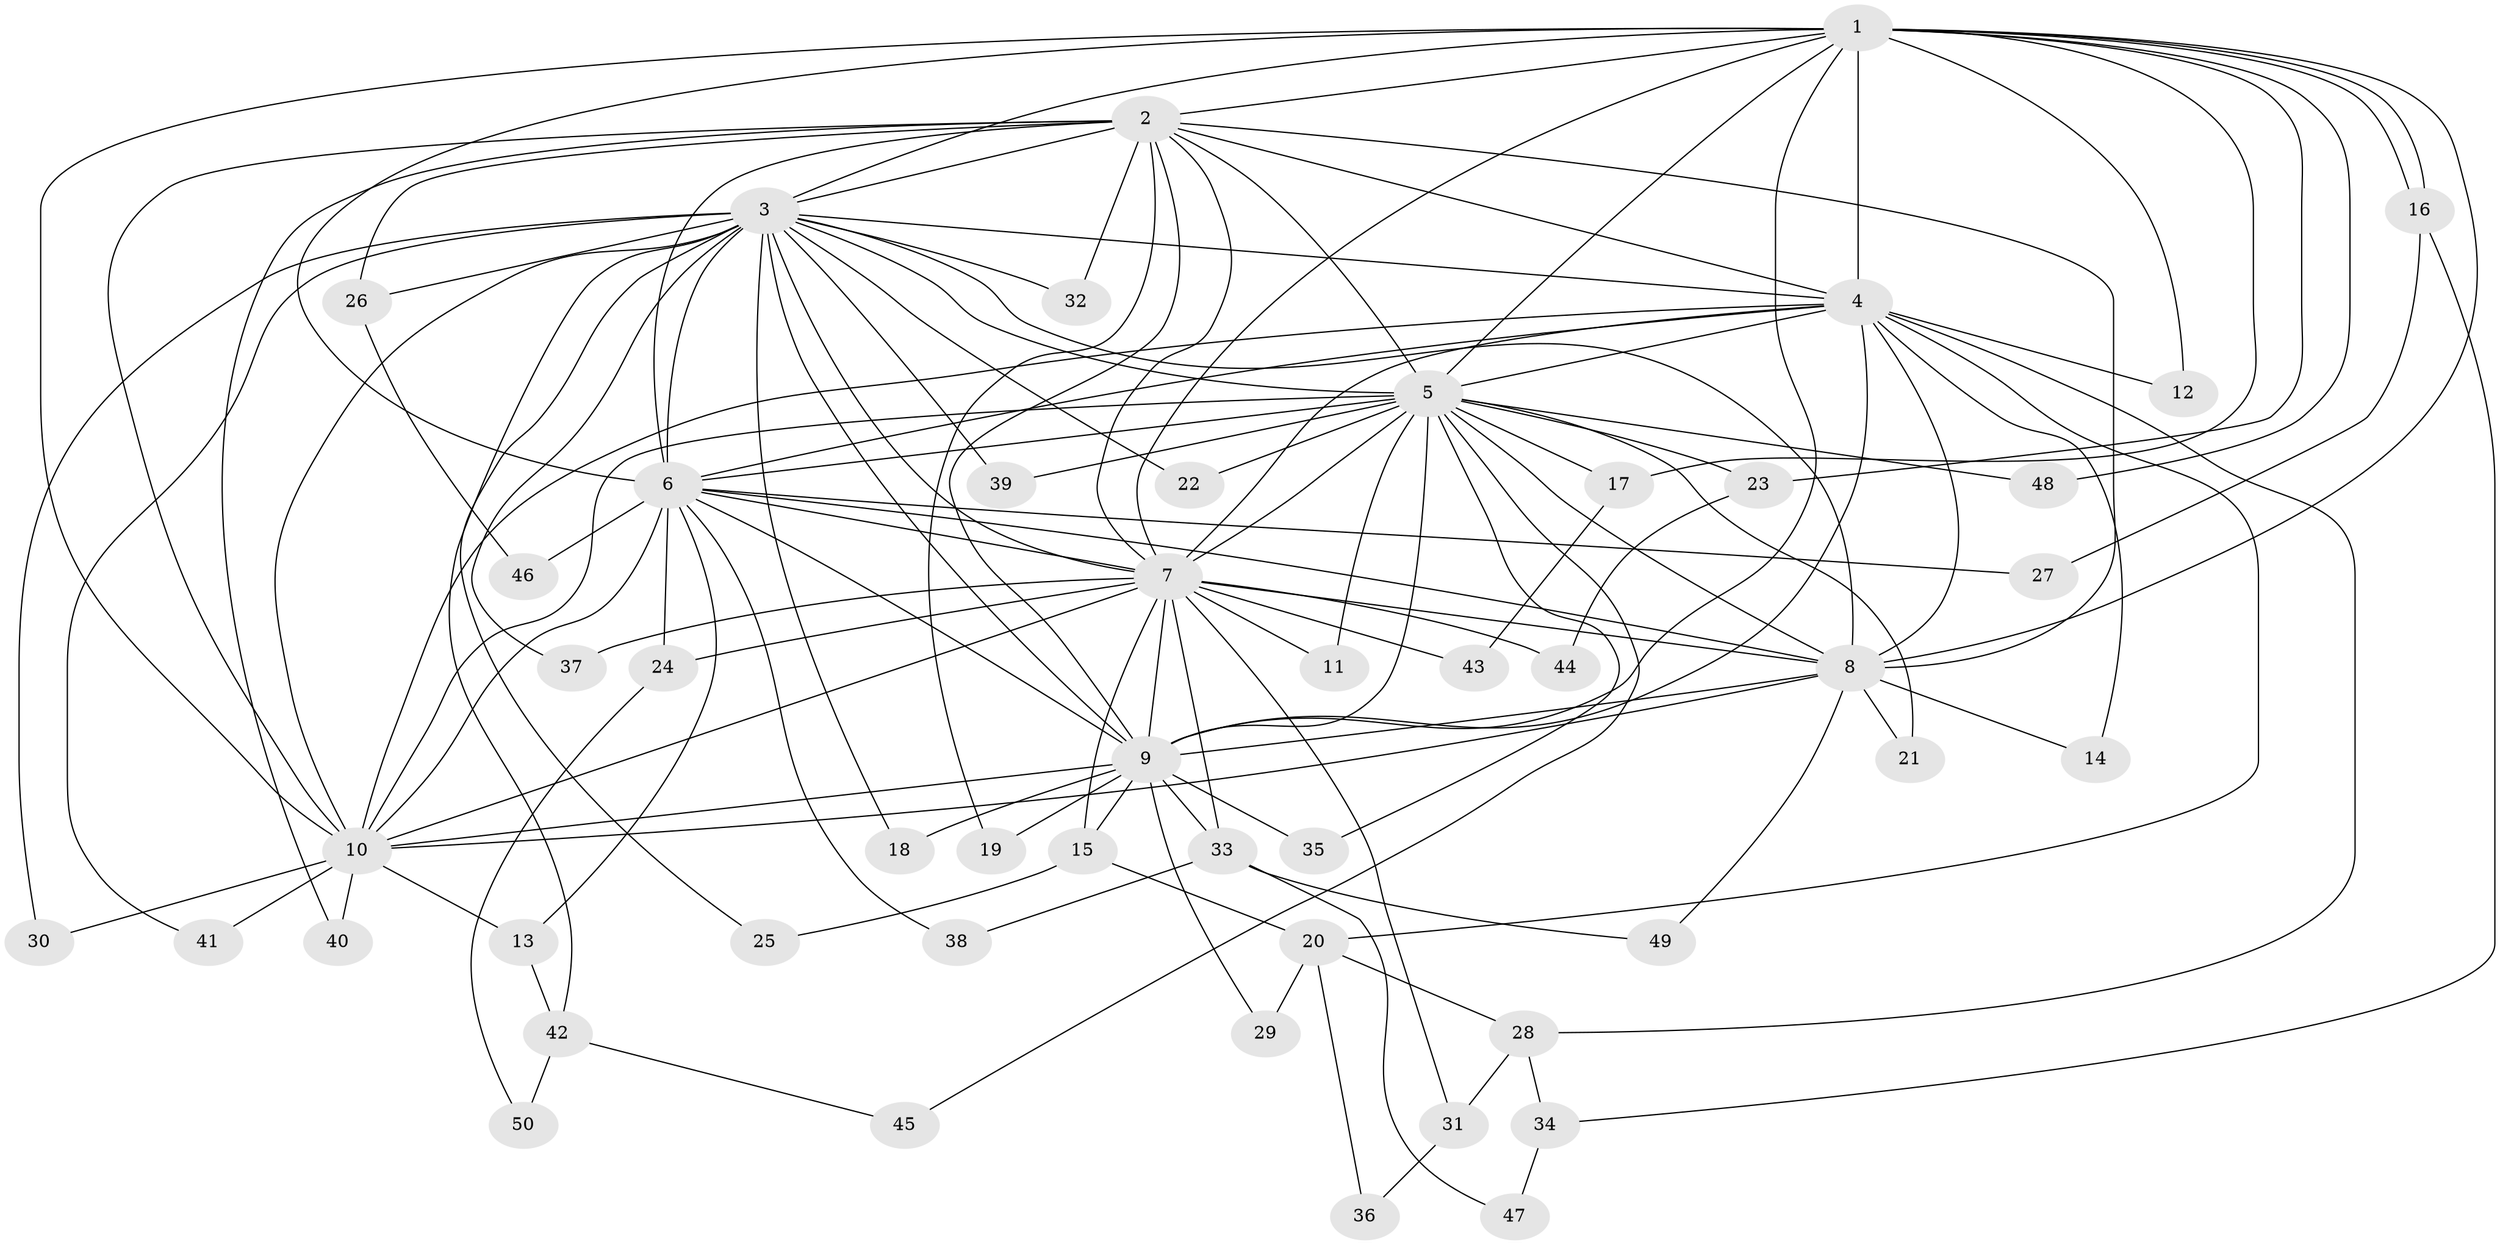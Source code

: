 // Generated by graph-tools (version 1.1) at 2025/11/02/27/25 16:11:01]
// undirected, 50 vertices, 125 edges
graph export_dot {
graph [start="1"]
  node [color=gray90,style=filled];
  1;
  2;
  3;
  4;
  5;
  6;
  7;
  8;
  9;
  10;
  11;
  12;
  13;
  14;
  15;
  16;
  17;
  18;
  19;
  20;
  21;
  22;
  23;
  24;
  25;
  26;
  27;
  28;
  29;
  30;
  31;
  32;
  33;
  34;
  35;
  36;
  37;
  38;
  39;
  40;
  41;
  42;
  43;
  44;
  45;
  46;
  47;
  48;
  49;
  50;
  1 -- 2;
  1 -- 3;
  1 -- 4;
  1 -- 5;
  1 -- 6;
  1 -- 7;
  1 -- 8;
  1 -- 9;
  1 -- 10;
  1 -- 12;
  1 -- 16;
  1 -- 16;
  1 -- 17;
  1 -- 23;
  1 -- 48;
  2 -- 3;
  2 -- 4;
  2 -- 5;
  2 -- 6;
  2 -- 7;
  2 -- 8;
  2 -- 9;
  2 -- 10;
  2 -- 19;
  2 -- 26;
  2 -- 32;
  2 -- 40;
  3 -- 4;
  3 -- 5;
  3 -- 6;
  3 -- 7;
  3 -- 8;
  3 -- 9;
  3 -- 10;
  3 -- 18;
  3 -- 22;
  3 -- 25;
  3 -- 26;
  3 -- 30;
  3 -- 32;
  3 -- 37;
  3 -- 39;
  3 -- 41;
  3 -- 42;
  4 -- 5;
  4 -- 6;
  4 -- 7;
  4 -- 8;
  4 -- 9;
  4 -- 10;
  4 -- 12;
  4 -- 14;
  4 -- 20;
  4 -- 28;
  5 -- 6;
  5 -- 7;
  5 -- 8;
  5 -- 9;
  5 -- 10;
  5 -- 11;
  5 -- 17;
  5 -- 21;
  5 -- 22;
  5 -- 23;
  5 -- 35;
  5 -- 39;
  5 -- 45;
  5 -- 48;
  6 -- 7;
  6 -- 8;
  6 -- 9;
  6 -- 10;
  6 -- 13;
  6 -- 24;
  6 -- 27;
  6 -- 38;
  6 -- 46;
  7 -- 8;
  7 -- 9;
  7 -- 10;
  7 -- 11;
  7 -- 15;
  7 -- 24;
  7 -- 31;
  7 -- 33;
  7 -- 37;
  7 -- 43;
  7 -- 44;
  8 -- 9;
  8 -- 10;
  8 -- 14;
  8 -- 21;
  8 -- 49;
  9 -- 10;
  9 -- 15;
  9 -- 18;
  9 -- 19;
  9 -- 29;
  9 -- 33;
  9 -- 35;
  10 -- 13;
  10 -- 30;
  10 -- 40;
  10 -- 41;
  13 -- 42;
  15 -- 20;
  15 -- 25;
  16 -- 27;
  16 -- 34;
  17 -- 43;
  20 -- 28;
  20 -- 29;
  20 -- 36;
  23 -- 44;
  24 -- 50;
  26 -- 46;
  28 -- 31;
  28 -- 34;
  31 -- 36;
  33 -- 38;
  33 -- 47;
  33 -- 49;
  34 -- 47;
  42 -- 45;
  42 -- 50;
}
